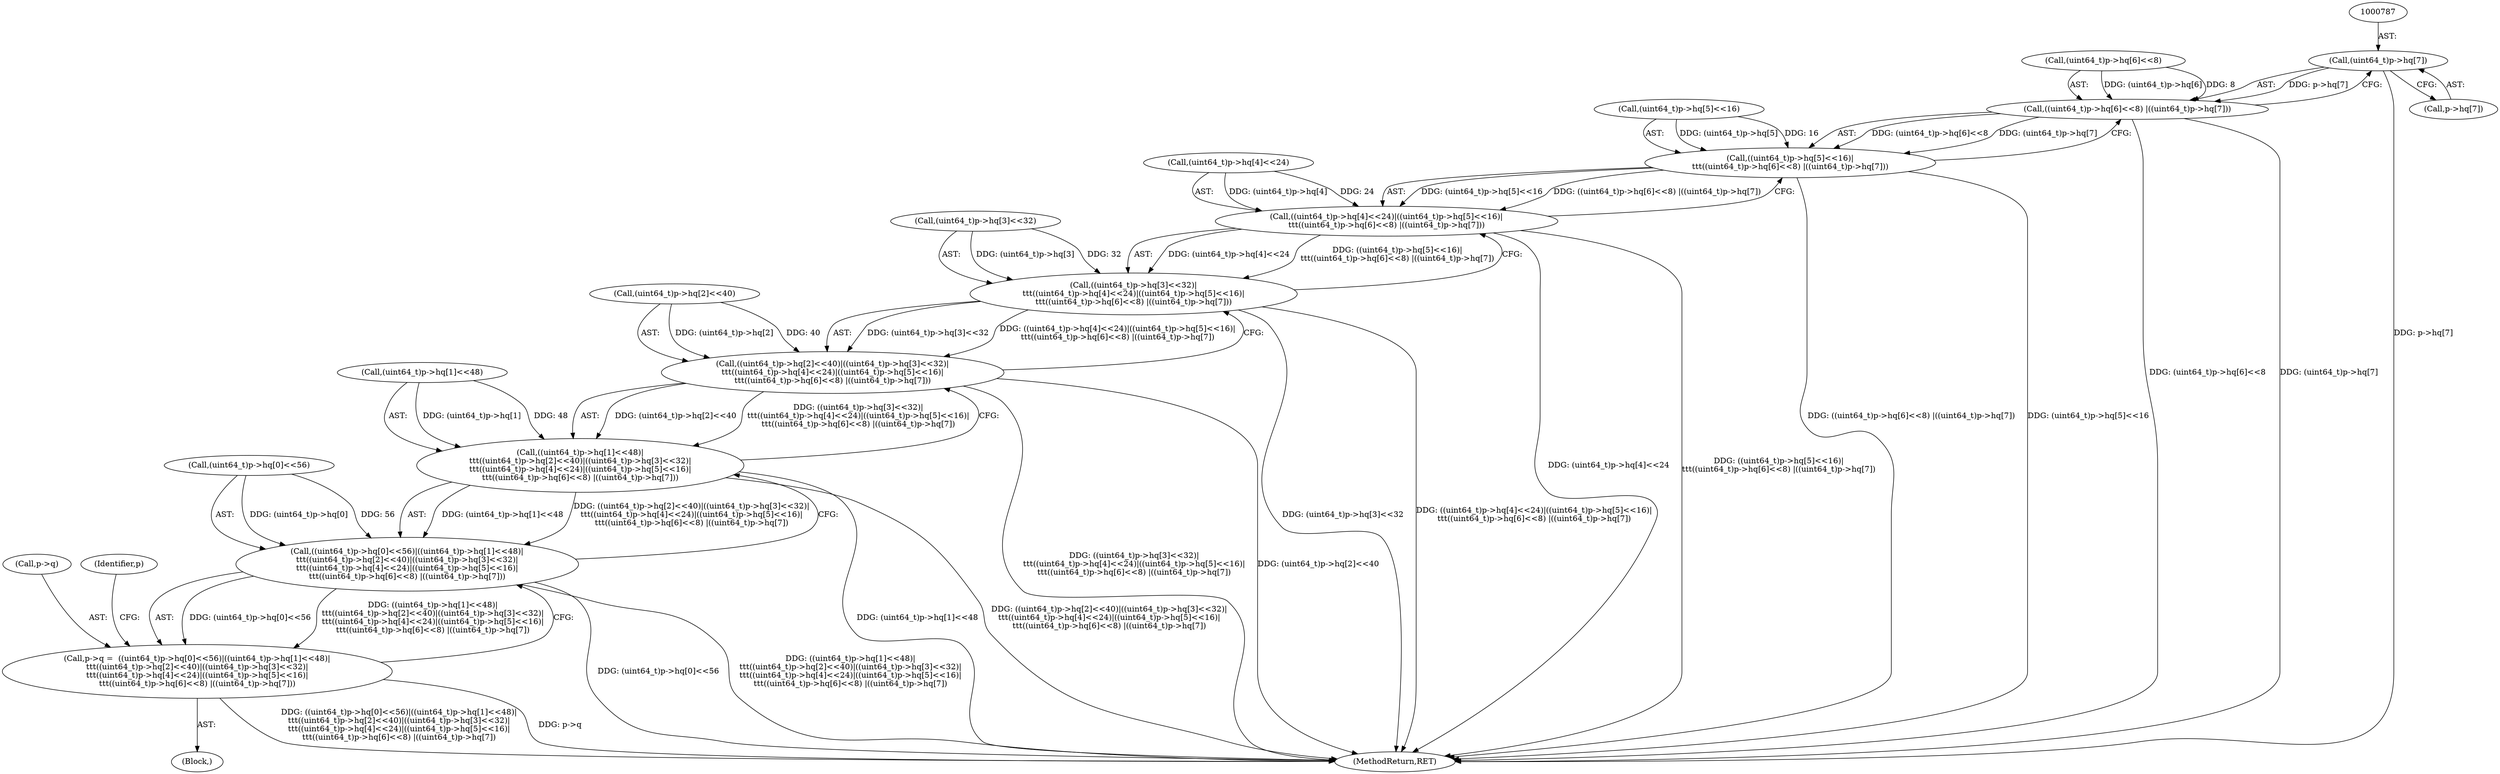 digraph "0_file_27a14bc7ba285a0a5ebfdb55e54001aa11932b08@array" {
"1000786" [label="(Call,(uint64_t)p->hq[7])"];
"1000776" [label="(Call,((uint64_t)p->hq[6]<<8) |((uint64_t)p->hq[7]))"];
"1000766" [label="(Call,((uint64_t)p->hq[5]<<16)|\n\t\t\t((uint64_t)p->hq[6]<<8) |((uint64_t)p->hq[7]))"];
"1000756" [label="(Call,((uint64_t)p->hq[4]<<24)|((uint64_t)p->hq[5]<<16)|\n\t\t\t((uint64_t)p->hq[6]<<8) |((uint64_t)p->hq[7]))"];
"1000746" [label="(Call,((uint64_t)p->hq[3]<<32)|\n\t\t\t((uint64_t)p->hq[4]<<24)|((uint64_t)p->hq[5]<<16)|\n\t\t\t((uint64_t)p->hq[6]<<8) |((uint64_t)p->hq[7]))"];
"1000736" [label="(Call,((uint64_t)p->hq[2]<<40)|((uint64_t)p->hq[3]<<32)|\n\t\t\t((uint64_t)p->hq[4]<<24)|((uint64_t)p->hq[5]<<16)|\n\t\t\t((uint64_t)p->hq[6]<<8) |((uint64_t)p->hq[7]))"];
"1000726" [label="(Call,((uint64_t)p->hq[1]<<48)|\n\t\t\t((uint64_t)p->hq[2]<<40)|((uint64_t)p->hq[3]<<32)|\n\t\t\t((uint64_t)p->hq[4]<<24)|((uint64_t)p->hq[5]<<16)|\n\t\t\t((uint64_t)p->hq[6]<<8) |((uint64_t)p->hq[7]))"];
"1000716" [label="(Call,((uint64_t)p->hq[0]<<56)|((uint64_t)p->hq[1]<<48)|\n\t\t\t((uint64_t)p->hq[2]<<40)|((uint64_t)p->hq[3]<<32)|\n\t\t\t((uint64_t)p->hq[4]<<24)|((uint64_t)p->hq[5]<<16)|\n\t\t\t((uint64_t)p->hq[6]<<8) |((uint64_t)p->hq[7]))"];
"1000712" [label="(Call,p->q =  ((uint64_t)p->hq[0]<<56)|((uint64_t)p->hq[1]<<48)|\n\t\t\t((uint64_t)p->hq[2]<<40)|((uint64_t)p->hq[3]<<32)|\n\t\t\t((uint64_t)p->hq[4]<<24)|((uint64_t)p->hq[5]<<16)|\n\t\t\t((uint64_t)p->hq[6]<<8) |((uint64_t)p->hq[7]))"];
"1000716" [label="(Call,((uint64_t)p->hq[0]<<56)|((uint64_t)p->hq[1]<<48)|\n\t\t\t((uint64_t)p->hq[2]<<40)|((uint64_t)p->hq[3]<<32)|\n\t\t\t((uint64_t)p->hq[4]<<24)|((uint64_t)p->hq[5]<<16)|\n\t\t\t((uint64_t)p->hq[6]<<8) |((uint64_t)p->hq[7]))"];
"1000786" [label="(Call,(uint64_t)p->hq[7])"];
"1000726" [label="(Call,((uint64_t)p->hq[1]<<48)|\n\t\t\t((uint64_t)p->hq[2]<<40)|((uint64_t)p->hq[3]<<32)|\n\t\t\t((uint64_t)p->hq[4]<<24)|((uint64_t)p->hq[5]<<16)|\n\t\t\t((uint64_t)p->hq[6]<<8) |((uint64_t)p->hq[7]))"];
"1000122" [label="(Block,)"];
"1000766" [label="(Call,((uint64_t)p->hq[5]<<16)|\n\t\t\t((uint64_t)p->hq[6]<<8) |((uint64_t)p->hq[7]))"];
"1000712" [label="(Call,p->q =  ((uint64_t)p->hq[0]<<56)|((uint64_t)p->hq[1]<<48)|\n\t\t\t((uint64_t)p->hq[2]<<40)|((uint64_t)p->hq[3]<<32)|\n\t\t\t((uint64_t)p->hq[4]<<24)|((uint64_t)p->hq[5]<<16)|\n\t\t\t((uint64_t)p->hq[6]<<8) |((uint64_t)p->hq[7]))"];
"1000902" [label="(MethodReturn,RET)"];
"1000737" [label="(Call,(uint64_t)p->hq[2]<<40)"];
"1000717" [label="(Call,(uint64_t)p->hq[0]<<56)"];
"1000727" [label="(Call,(uint64_t)p->hq[1]<<48)"];
"1000713" [label="(Call,p->q)"];
"1000747" [label="(Call,(uint64_t)p->hq[3]<<32)"];
"1000746" [label="(Call,((uint64_t)p->hq[3]<<32)|\n\t\t\t((uint64_t)p->hq[4]<<24)|((uint64_t)p->hq[5]<<16)|\n\t\t\t((uint64_t)p->hq[6]<<8) |((uint64_t)p->hq[7]))"];
"1000767" [label="(Call,(uint64_t)p->hq[5]<<16)"];
"1000777" [label="(Call,(uint64_t)p->hq[6]<<8)"];
"1000756" [label="(Call,((uint64_t)p->hq[4]<<24)|((uint64_t)p->hq[5]<<16)|\n\t\t\t((uint64_t)p->hq[6]<<8) |((uint64_t)p->hq[7]))"];
"1000757" [label="(Call,(uint64_t)p->hq[4]<<24)"];
"1000794" [label="(Identifier,p)"];
"1000788" [label="(Call,p->hq[7])"];
"1000736" [label="(Call,((uint64_t)p->hq[2]<<40)|((uint64_t)p->hq[3]<<32)|\n\t\t\t((uint64_t)p->hq[4]<<24)|((uint64_t)p->hq[5]<<16)|\n\t\t\t((uint64_t)p->hq[6]<<8) |((uint64_t)p->hq[7]))"];
"1000776" [label="(Call,((uint64_t)p->hq[6]<<8) |((uint64_t)p->hq[7]))"];
"1000786" -> "1000776"  [label="AST: "];
"1000786" -> "1000788"  [label="CFG: "];
"1000787" -> "1000786"  [label="AST: "];
"1000788" -> "1000786"  [label="AST: "];
"1000776" -> "1000786"  [label="CFG: "];
"1000786" -> "1000902"  [label="DDG: p->hq[7]"];
"1000786" -> "1000776"  [label="DDG: p->hq[7]"];
"1000776" -> "1000766"  [label="AST: "];
"1000777" -> "1000776"  [label="AST: "];
"1000766" -> "1000776"  [label="CFG: "];
"1000776" -> "1000902"  [label="DDG: (uint64_t)p->hq[6]<<8"];
"1000776" -> "1000902"  [label="DDG: (uint64_t)p->hq[7]"];
"1000776" -> "1000766"  [label="DDG: (uint64_t)p->hq[6]<<8"];
"1000776" -> "1000766"  [label="DDG: (uint64_t)p->hq[7]"];
"1000777" -> "1000776"  [label="DDG: (uint64_t)p->hq[6]"];
"1000777" -> "1000776"  [label="DDG: 8"];
"1000766" -> "1000756"  [label="AST: "];
"1000767" -> "1000766"  [label="AST: "];
"1000756" -> "1000766"  [label="CFG: "];
"1000766" -> "1000902"  [label="DDG: ((uint64_t)p->hq[6]<<8) |((uint64_t)p->hq[7])"];
"1000766" -> "1000902"  [label="DDG: (uint64_t)p->hq[5]<<16"];
"1000766" -> "1000756"  [label="DDG: (uint64_t)p->hq[5]<<16"];
"1000766" -> "1000756"  [label="DDG: ((uint64_t)p->hq[6]<<8) |((uint64_t)p->hq[7])"];
"1000767" -> "1000766"  [label="DDG: (uint64_t)p->hq[5]"];
"1000767" -> "1000766"  [label="DDG: 16"];
"1000756" -> "1000746"  [label="AST: "];
"1000757" -> "1000756"  [label="AST: "];
"1000746" -> "1000756"  [label="CFG: "];
"1000756" -> "1000902"  [label="DDG: (uint64_t)p->hq[4]<<24"];
"1000756" -> "1000902"  [label="DDG: ((uint64_t)p->hq[5]<<16)|\n\t\t\t((uint64_t)p->hq[6]<<8) |((uint64_t)p->hq[7])"];
"1000756" -> "1000746"  [label="DDG: (uint64_t)p->hq[4]<<24"];
"1000756" -> "1000746"  [label="DDG: ((uint64_t)p->hq[5]<<16)|\n\t\t\t((uint64_t)p->hq[6]<<8) |((uint64_t)p->hq[7])"];
"1000757" -> "1000756"  [label="DDG: (uint64_t)p->hq[4]"];
"1000757" -> "1000756"  [label="DDG: 24"];
"1000746" -> "1000736"  [label="AST: "];
"1000747" -> "1000746"  [label="AST: "];
"1000736" -> "1000746"  [label="CFG: "];
"1000746" -> "1000902"  [label="DDG: (uint64_t)p->hq[3]<<32"];
"1000746" -> "1000902"  [label="DDG: ((uint64_t)p->hq[4]<<24)|((uint64_t)p->hq[5]<<16)|\n\t\t\t((uint64_t)p->hq[6]<<8) |((uint64_t)p->hq[7])"];
"1000746" -> "1000736"  [label="DDG: (uint64_t)p->hq[3]<<32"];
"1000746" -> "1000736"  [label="DDG: ((uint64_t)p->hq[4]<<24)|((uint64_t)p->hq[5]<<16)|\n\t\t\t((uint64_t)p->hq[6]<<8) |((uint64_t)p->hq[7])"];
"1000747" -> "1000746"  [label="DDG: (uint64_t)p->hq[3]"];
"1000747" -> "1000746"  [label="DDG: 32"];
"1000736" -> "1000726"  [label="AST: "];
"1000737" -> "1000736"  [label="AST: "];
"1000726" -> "1000736"  [label="CFG: "];
"1000736" -> "1000902"  [label="DDG: ((uint64_t)p->hq[3]<<32)|\n\t\t\t((uint64_t)p->hq[4]<<24)|((uint64_t)p->hq[5]<<16)|\n\t\t\t((uint64_t)p->hq[6]<<8) |((uint64_t)p->hq[7])"];
"1000736" -> "1000902"  [label="DDG: (uint64_t)p->hq[2]<<40"];
"1000736" -> "1000726"  [label="DDG: (uint64_t)p->hq[2]<<40"];
"1000736" -> "1000726"  [label="DDG: ((uint64_t)p->hq[3]<<32)|\n\t\t\t((uint64_t)p->hq[4]<<24)|((uint64_t)p->hq[5]<<16)|\n\t\t\t((uint64_t)p->hq[6]<<8) |((uint64_t)p->hq[7])"];
"1000737" -> "1000736"  [label="DDG: (uint64_t)p->hq[2]"];
"1000737" -> "1000736"  [label="DDG: 40"];
"1000726" -> "1000716"  [label="AST: "];
"1000727" -> "1000726"  [label="AST: "];
"1000716" -> "1000726"  [label="CFG: "];
"1000726" -> "1000902"  [label="DDG: (uint64_t)p->hq[1]<<48"];
"1000726" -> "1000902"  [label="DDG: ((uint64_t)p->hq[2]<<40)|((uint64_t)p->hq[3]<<32)|\n\t\t\t((uint64_t)p->hq[4]<<24)|((uint64_t)p->hq[5]<<16)|\n\t\t\t((uint64_t)p->hq[6]<<8) |((uint64_t)p->hq[7])"];
"1000726" -> "1000716"  [label="DDG: (uint64_t)p->hq[1]<<48"];
"1000726" -> "1000716"  [label="DDG: ((uint64_t)p->hq[2]<<40)|((uint64_t)p->hq[3]<<32)|\n\t\t\t((uint64_t)p->hq[4]<<24)|((uint64_t)p->hq[5]<<16)|\n\t\t\t((uint64_t)p->hq[6]<<8) |((uint64_t)p->hq[7])"];
"1000727" -> "1000726"  [label="DDG: (uint64_t)p->hq[1]"];
"1000727" -> "1000726"  [label="DDG: 48"];
"1000716" -> "1000712"  [label="AST: "];
"1000717" -> "1000716"  [label="AST: "];
"1000712" -> "1000716"  [label="CFG: "];
"1000716" -> "1000902"  [label="DDG: (uint64_t)p->hq[0]<<56"];
"1000716" -> "1000902"  [label="DDG: ((uint64_t)p->hq[1]<<48)|\n\t\t\t((uint64_t)p->hq[2]<<40)|((uint64_t)p->hq[3]<<32)|\n\t\t\t((uint64_t)p->hq[4]<<24)|((uint64_t)p->hq[5]<<16)|\n\t\t\t((uint64_t)p->hq[6]<<8) |((uint64_t)p->hq[7])"];
"1000716" -> "1000712"  [label="DDG: (uint64_t)p->hq[0]<<56"];
"1000716" -> "1000712"  [label="DDG: ((uint64_t)p->hq[1]<<48)|\n\t\t\t((uint64_t)p->hq[2]<<40)|((uint64_t)p->hq[3]<<32)|\n\t\t\t((uint64_t)p->hq[4]<<24)|((uint64_t)p->hq[5]<<16)|\n\t\t\t((uint64_t)p->hq[6]<<8) |((uint64_t)p->hq[7])"];
"1000717" -> "1000716"  [label="DDG: (uint64_t)p->hq[0]"];
"1000717" -> "1000716"  [label="DDG: 56"];
"1000712" -> "1000122"  [label="AST: "];
"1000713" -> "1000712"  [label="AST: "];
"1000794" -> "1000712"  [label="CFG: "];
"1000712" -> "1000902"  [label="DDG: ((uint64_t)p->hq[0]<<56)|((uint64_t)p->hq[1]<<48)|\n\t\t\t((uint64_t)p->hq[2]<<40)|((uint64_t)p->hq[3]<<32)|\n\t\t\t((uint64_t)p->hq[4]<<24)|((uint64_t)p->hq[5]<<16)|\n\t\t\t((uint64_t)p->hq[6]<<8) |((uint64_t)p->hq[7])"];
"1000712" -> "1000902"  [label="DDG: p->q"];
}
